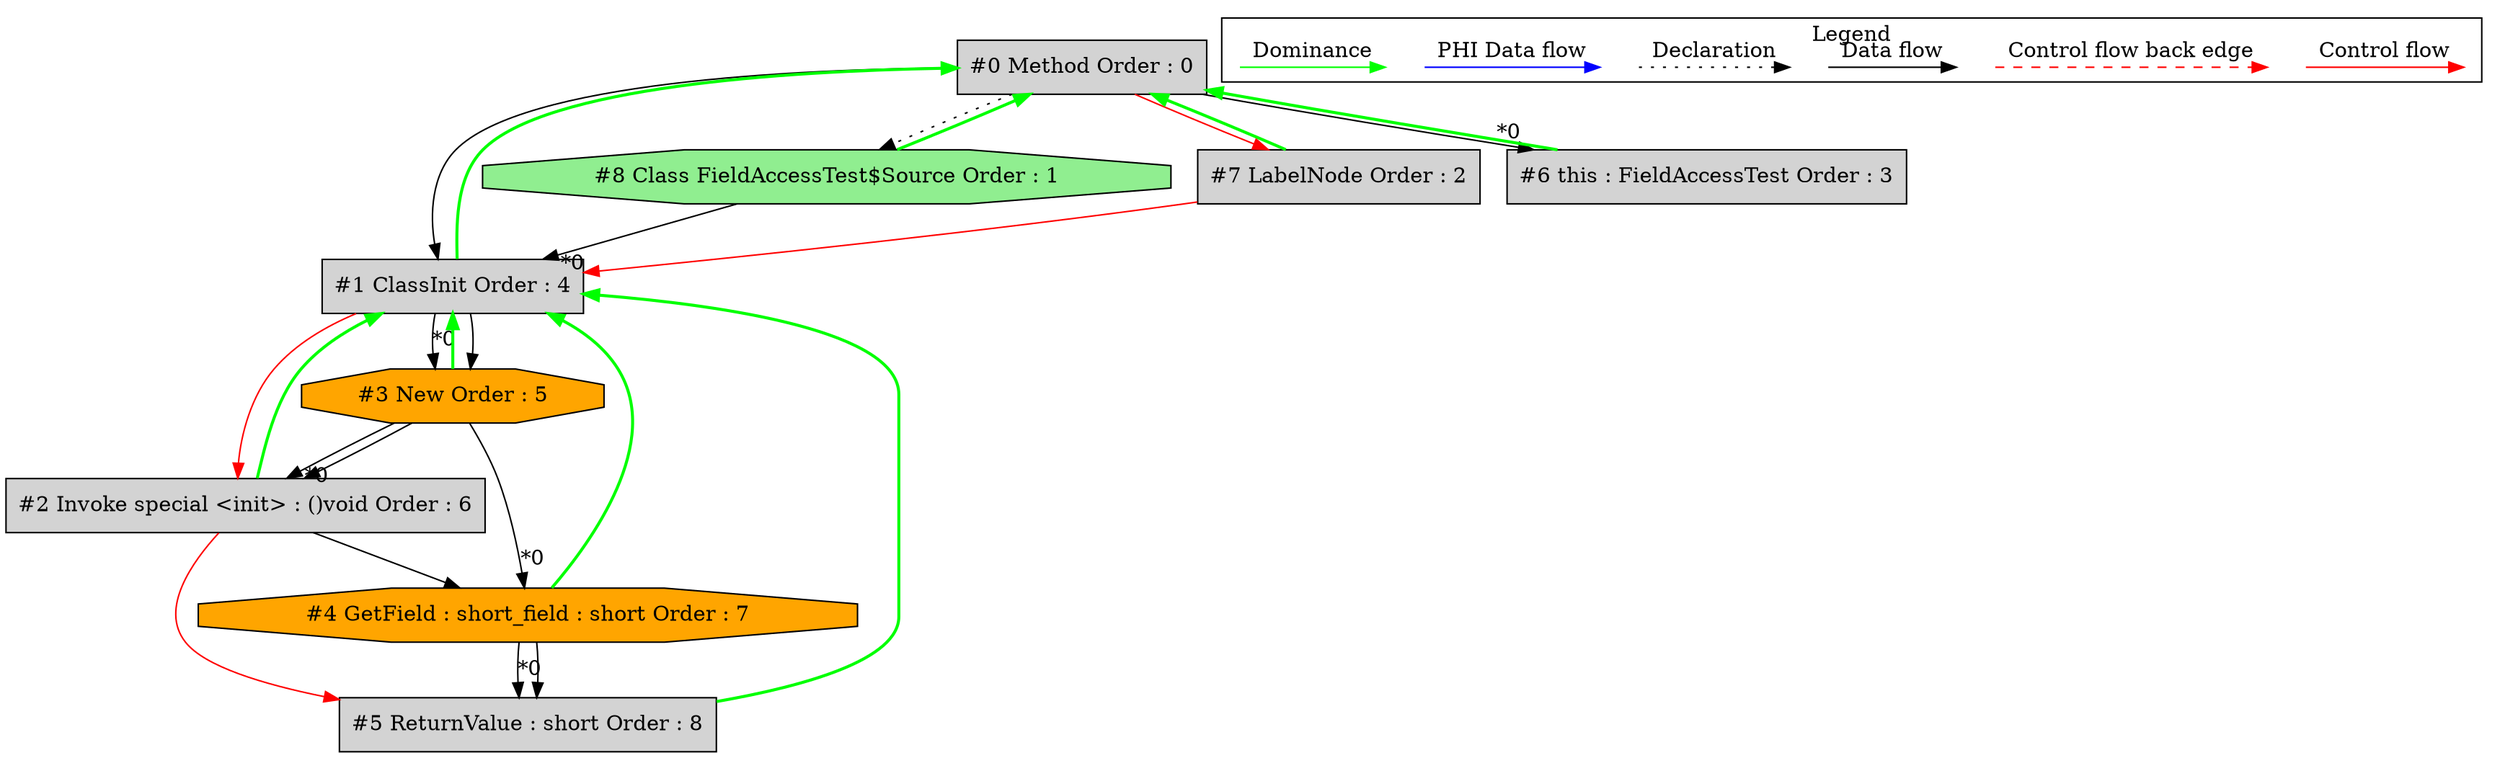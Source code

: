 digraph debugoutput {
 ordering="in";
 node0[label="#0 Method Order : 0",shape=box, fillcolor=lightgrey, style=filled];
 node1[label="#1 ClassInit Order : 4",shape=box, fillcolor=lightgrey, style=filled];
 node1 -> node0[dir="forward" color="green" penwidth="2"];
 node8 -> node1[headlabel="*0", labeldistance=2];
 node7 -> node1[labeldistance=2, color=red, fontcolor=red];
 node0 -> node1;
 node2[label="#2 Invoke special <init> : ()void Order : 6",shape=box, fillcolor=lightgrey, style=filled];
 node2 -> node1[dir="forward" color="green" penwidth="2"];
 node3 -> node2[headlabel="*0", labeldistance=2];
 node1 -> node2[labeldistance=2, color=red, fontcolor=red];
 node3 -> node2;
 node3[label="#3 New Order : 5",shape=octagon, fillcolor=orange, style=filled];
 node3 -> node1[dir="forward" color="green" penwidth="2"];
 node1 -> node3[headlabel="*0", labeldistance=2];
 node1 -> node3;
 node4[label="#4 GetField : short_field : short Order : 7",shape=octagon, fillcolor=orange, style=filled];
 node4 -> node1[dir="forward" color="green" penwidth="2"];
 node3 -> node4[headlabel="*0", labeldistance=2];
 node2 -> node4;
 node5[label="#5 ReturnValue : short Order : 8",shape=box, fillcolor=lightgrey, style=filled];
 node5 -> node1[dir="forward" color="green" penwidth="2"];
 node4 -> node5[headlabel="*0", labeldistance=2];
 node2 -> node5[labeldistance=2, color=red, fontcolor=red];
 node4 -> node5;
 node6[label="#6 this : FieldAccessTest Order : 3",shape=box, fillcolor=lightgrey, style=filled];
 node6 -> node0[dir="forward" color="green" penwidth="2"];
 node0 -> node6[headlabel="*0", labeldistance=2];
 node7[label="#7 LabelNode Order : 2",shape=box, fillcolor=lightgrey, style=filled];
 node7 -> node0[dir="forward" color="green" penwidth="2"];
 node0 -> node7[labeldistance=2, color=red, fontcolor=red];
 node8[label="#8 Class FieldAccessTest$Source Order : 1",shape=octagon, fillcolor=lightgreen, style=filled];
 node8 -> node0[dir="forward" color="green" penwidth="2"];
 node0 -> node8[style=dotted];
 subgraph cluster_000 {
  label = "Legend";
  node [shape=point]
  {
   rank=same;
   c0 [style = invis];
   c1 [style = invis];
   c2 [style = invis];
   c3 [style = invis];
   d0 [style = invis];
   d1 [style = invis];
   d2 [style = invis];
   d3 [style = invis];
   d4 [style = invis];
   d5 [style = invis];
   d6 [style = invis];
   d7 [style = invis];
  }
  c0 -> c1 [label="Control flow", style=solid, color=red]
  c2 -> c3 [label="Control flow back edge", style=dashed, color=red]
  d0 -> d1 [label="Data flow"]
  d2 -> d3 [label="Declaration", style=dotted]
  d4 -> d5 [label="PHI Data flow", color=blue]
  d6 -> d7 [label="Dominance", color=green]
 }

}
